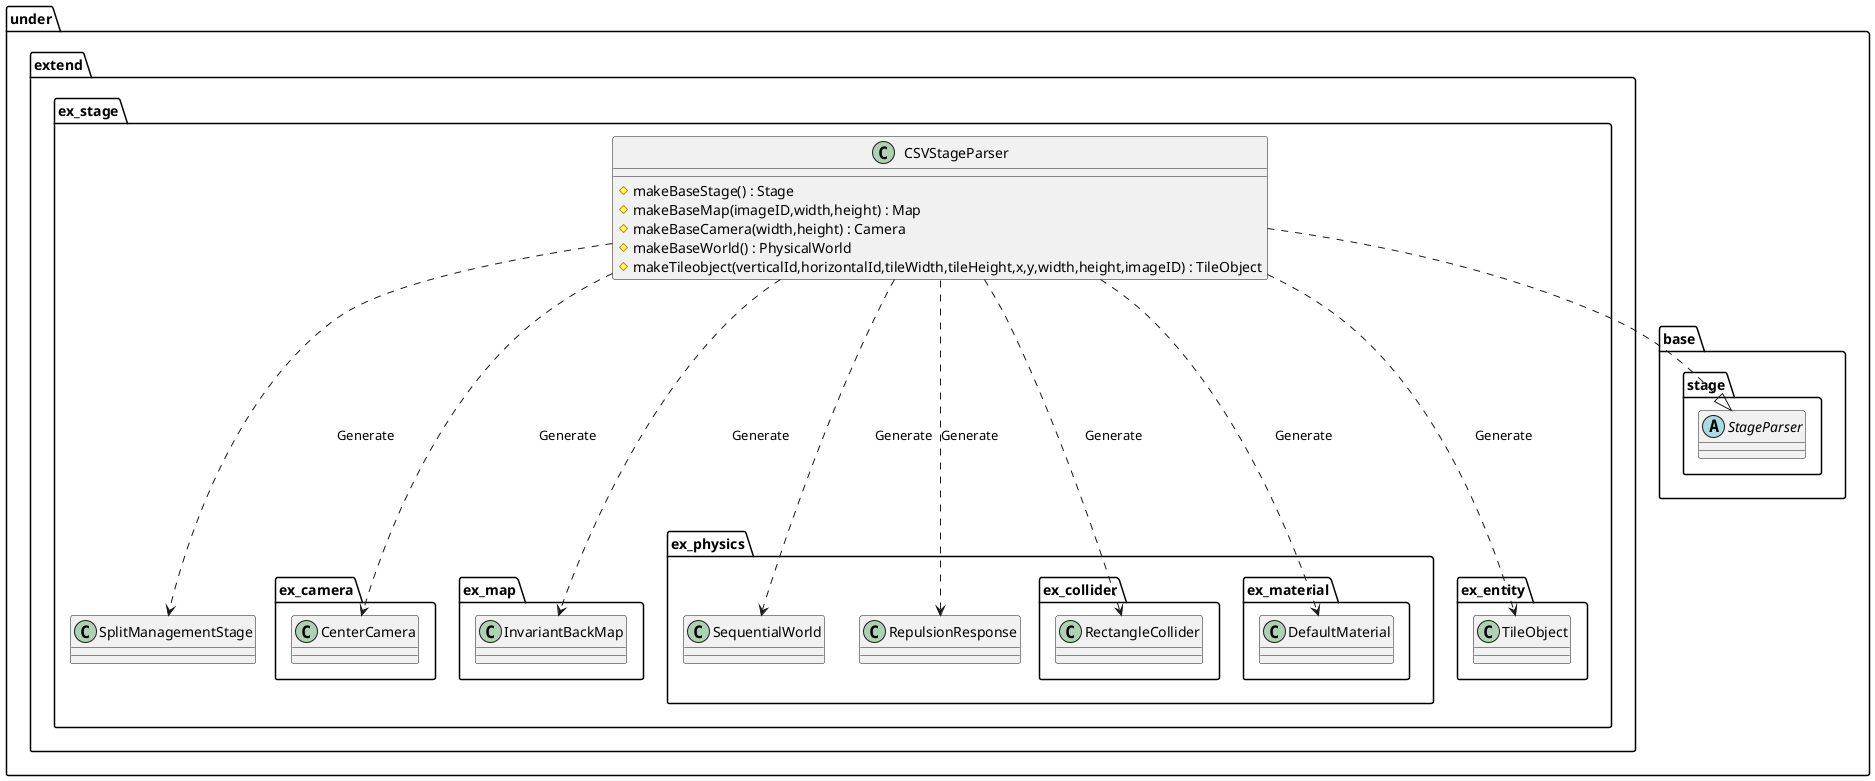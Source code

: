 @startuml ParserCSV

package under {
    package extend {
        package ex_stage {
            class CSVStageParser {
                #makeBaseStage() : Stage
                #makeBaseMap(imageID,width,height) : Map
                #makeBaseCamera(width,height) : Camera
                #makeBaseWorld() : PhysicalWorld
                #makeTileobject(verticalId,horizontalId,tileWidth,tileHeight,x,y,width,height,imageID) : TileObject
            }
        }
    }
}

package under {
    package base {
        package stage {
            abstract StageParser
        }
    }
    package extend {
        package ex_stage {
            class SplitManagementStage
            package ex_camera {
                class CenterCamera
            }
            package ex_map {
                class InvariantBackMap
            }
            package ex_physics {
                class SequentialWorld
                class RepulsionResponse
                package ex_collider {
                    class RectangleCollider
                }
                package ex_material {
                    class DefaultMaterial
                }
            }
            package ex_entity {
                class TileObject
            }
        }
    }
}

CSVStageParser ...> SplitManagementStage : Generate
CSVStageParser ...> CenterCamera : Generate
CSVStageParser ...> InvariantBackMap : Generate
CSVStageParser ...> SequentialWorld : Generate
CSVStageParser ...> RepulsionResponse : Generate
CSVStageParser ...> TileObject : Generate
CSVStageParser ...> RectangleCollider : Generate
CSVStageParser ...> DefaultMaterial : Generate

CSVStageParser ..|> StageParser

@enduml
